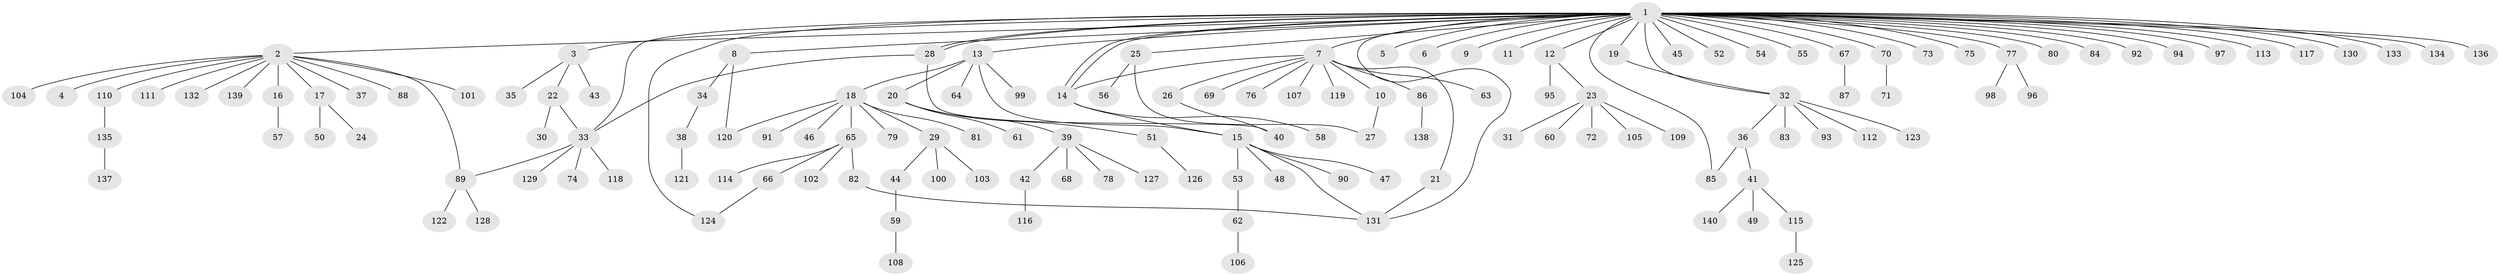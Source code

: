 // Generated by graph-tools (version 1.1) at 2025/35/03/09/25 02:35:31]
// undirected, 140 vertices, 155 edges
graph export_dot {
graph [start="1"]
  node [color=gray90,style=filled];
  1;
  2;
  3;
  4;
  5;
  6;
  7;
  8;
  9;
  10;
  11;
  12;
  13;
  14;
  15;
  16;
  17;
  18;
  19;
  20;
  21;
  22;
  23;
  24;
  25;
  26;
  27;
  28;
  29;
  30;
  31;
  32;
  33;
  34;
  35;
  36;
  37;
  38;
  39;
  40;
  41;
  42;
  43;
  44;
  45;
  46;
  47;
  48;
  49;
  50;
  51;
  52;
  53;
  54;
  55;
  56;
  57;
  58;
  59;
  60;
  61;
  62;
  63;
  64;
  65;
  66;
  67;
  68;
  69;
  70;
  71;
  72;
  73;
  74;
  75;
  76;
  77;
  78;
  79;
  80;
  81;
  82;
  83;
  84;
  85;
  86;
  87;
  88;
  89;
  90;
  91;
  92;
  93;
  94;
  95;
  96;
  97;
  98;
  99;
  100;
  101;
  102;
  103;
  104;
  105;
  106;
  107;
  108;
  109;
  110;
  111;
  112;
  113;
  114;
  115;
  116;
  117;
  118;
  119;
  120;
  121;
  122;
  123;
  124;
  125;
  126;
  127;
  128;
  129;
  130;
  131;
  132;
  133;
  134;
  135;
  136;
  137;
  138;
  139;
  140;
  1 -- 2;
  1 -- 3;
  1 -- 5;
  1 -- 6;
  1 -- 7;
  1 -- 8;
  1 -- 9;
  1 -- 11;
  1 -- 12;
  1 -- 13;
  1 -- 14;
  1 -- 14;
  1 -- 19;
  1 -- 25;
  1 -- 28;
  1 -- 28;
  1 -- 32;
  1 -- 33;
  1 -- 45;
  1 -- 52;
  1 -- 54;
  1 -- 55;
  1 -- 67;
  1 -- 70;
  1 -- 73;
  1 -- 75;
  1 -- 77;
  1 -- 80;
  1 -- 84;
  1 -- 85;
  1 -- 92;
  1 -- 94;
  1 -- 97;
  1 -- 113;
  1 -- 117;
  1 -- 124;
  1 -- 130;
  1 -- 131;
  1 -- 133;
  1 -- 134;
  1 -- 136;
  2 -- 4;
  2 -- 16;
  2 -- 17;
  2 -- 37;
  2 -- 88;
  2 -- 89;
  2 -- 101;
  2 -- 104;
  2 -- 110;
  2 -- 111;
  2 -- 132;
  2 -- 139;
  3 -- 22;
  3 -- 35;
  3 -- 43;
  7 -- 10;
  7 -- 14;
  7 -- 21;
  7 -- 26;
  7 -- 63;
  7 -- 69;
  7 -- 76;
  7 -- 86;
  7 -- 107;
  7 -- 119;
  8 -- 34;
  8 -- 120;
  10 -- 27;
  12 -- 23;
  12 -- 95;
  13 -- 15;
  13 -- 18;
  13 -- 20;
  13 -- 64;
  13 -- 99;
  14 -- 15;
  14 -- 58;
  15 -- 47;
  15 -- 48;
  15 -- 53;
  15 -- 90;
  15 -- 131;
  16 -- 57;
  17 -- 24;
  17 -- 50;
  18 -- 29;
  18 -- 46;
  18 -- 65;
  18 -- 79;
  18 -- 81;
  18 -- 91;
  18 -- 120;
  19 -- 32;
  20 -- 39;
  20 -- 51;
  20 -- 61;
  21 -- 131;
  22 -- 30;
  22 -- 33;
  23 -- 31;
  23 -- 60;
  23 -- 72;
  23 -- 105;
  23 -- 109;
  25 -- 27;
  25 -- 56;
  26 -- 40;
  28 -- 33;
  28 -- 40;
  29 -- 44;
  29 -- 100;
  29 -- 103;
  32 -- 36;
  32 -- 83;
  32 -- 93;
  32 -- 112;
  32 -- 123;
  33 -- 74;
  33 -- 89;
  33 -- 118;
  33 -- 129;
  34 -- 38;
  36 -- 41;
  36 -- 85;
  38 -- 121;
  39 -- 42;
  39 -- 68;
  39 -- 78;
  39 -- 127;
  41 -- 49;
  41 -- 115;
  41 -- 140;
  42 -- 116;
  44 -- 59;
  51 -- 126;
  53 -- 62;
  59 -- 108;
  62 -- 106;
  65 -- 66;
  65 -- 82;
  65 -- 102;
  65 -- 114;
  66 -- 124;
  67 -- 87;
  70 -- 71;
  77 -- 96;
  77 -- 98;
  82 -- 131;
  86 -- 138;
  89 -- 122;
  89 -- 128;
  110 -- 135;
  115 -- 125;
  135 -- 137;
}
